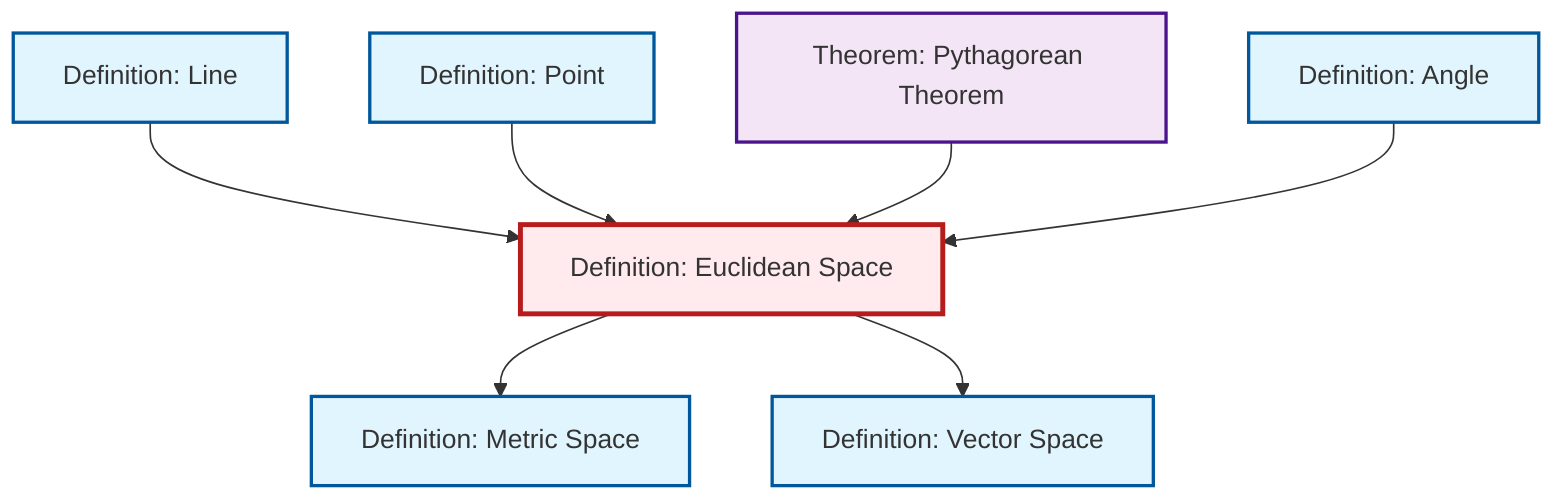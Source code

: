 graph TD
    classDef definition fill:#e1f5fe,stroke:#01579b,stroke-width:2px
    classDef theorem fill:#f3e5f5,stroke:#4a148c,stroke-width:2px
    classDef axiom fill:#fff3e0,stroke:#e65100,stroke-width:2px
    classDef example fill:#e8f5e9,stroke:#1b5e20,stroke-width:2px
    classDef current fill:#ffebee,stroke:#b71c1c,stroke-width:3px
    def-angle["Definition: Angle"]:::definition
    def-point["Definition: Point"]:::definition
    def-line["Definition: Line"]:::definition
    def-euclidean-space["Definition: Euclidean Space"]:::definition
    def-metric-space["Definition: Metric Space"]:::definition
    def-vector-space["Definition: Vector Space"]:::definition
    thm-pythagorean["Theorem: Pythagorean Theorem"]:::theorem
    def-line --> def-euclidean-space
    def-point --> def-euclidean-space
    def-euclidean-space --> def-metric-space
    thm-pythagorean --> def-euclidean-space
    def-angle --> def-euclidean-space
    def-euclidean-space --> def-vector-space
    class def-euclidean-space current